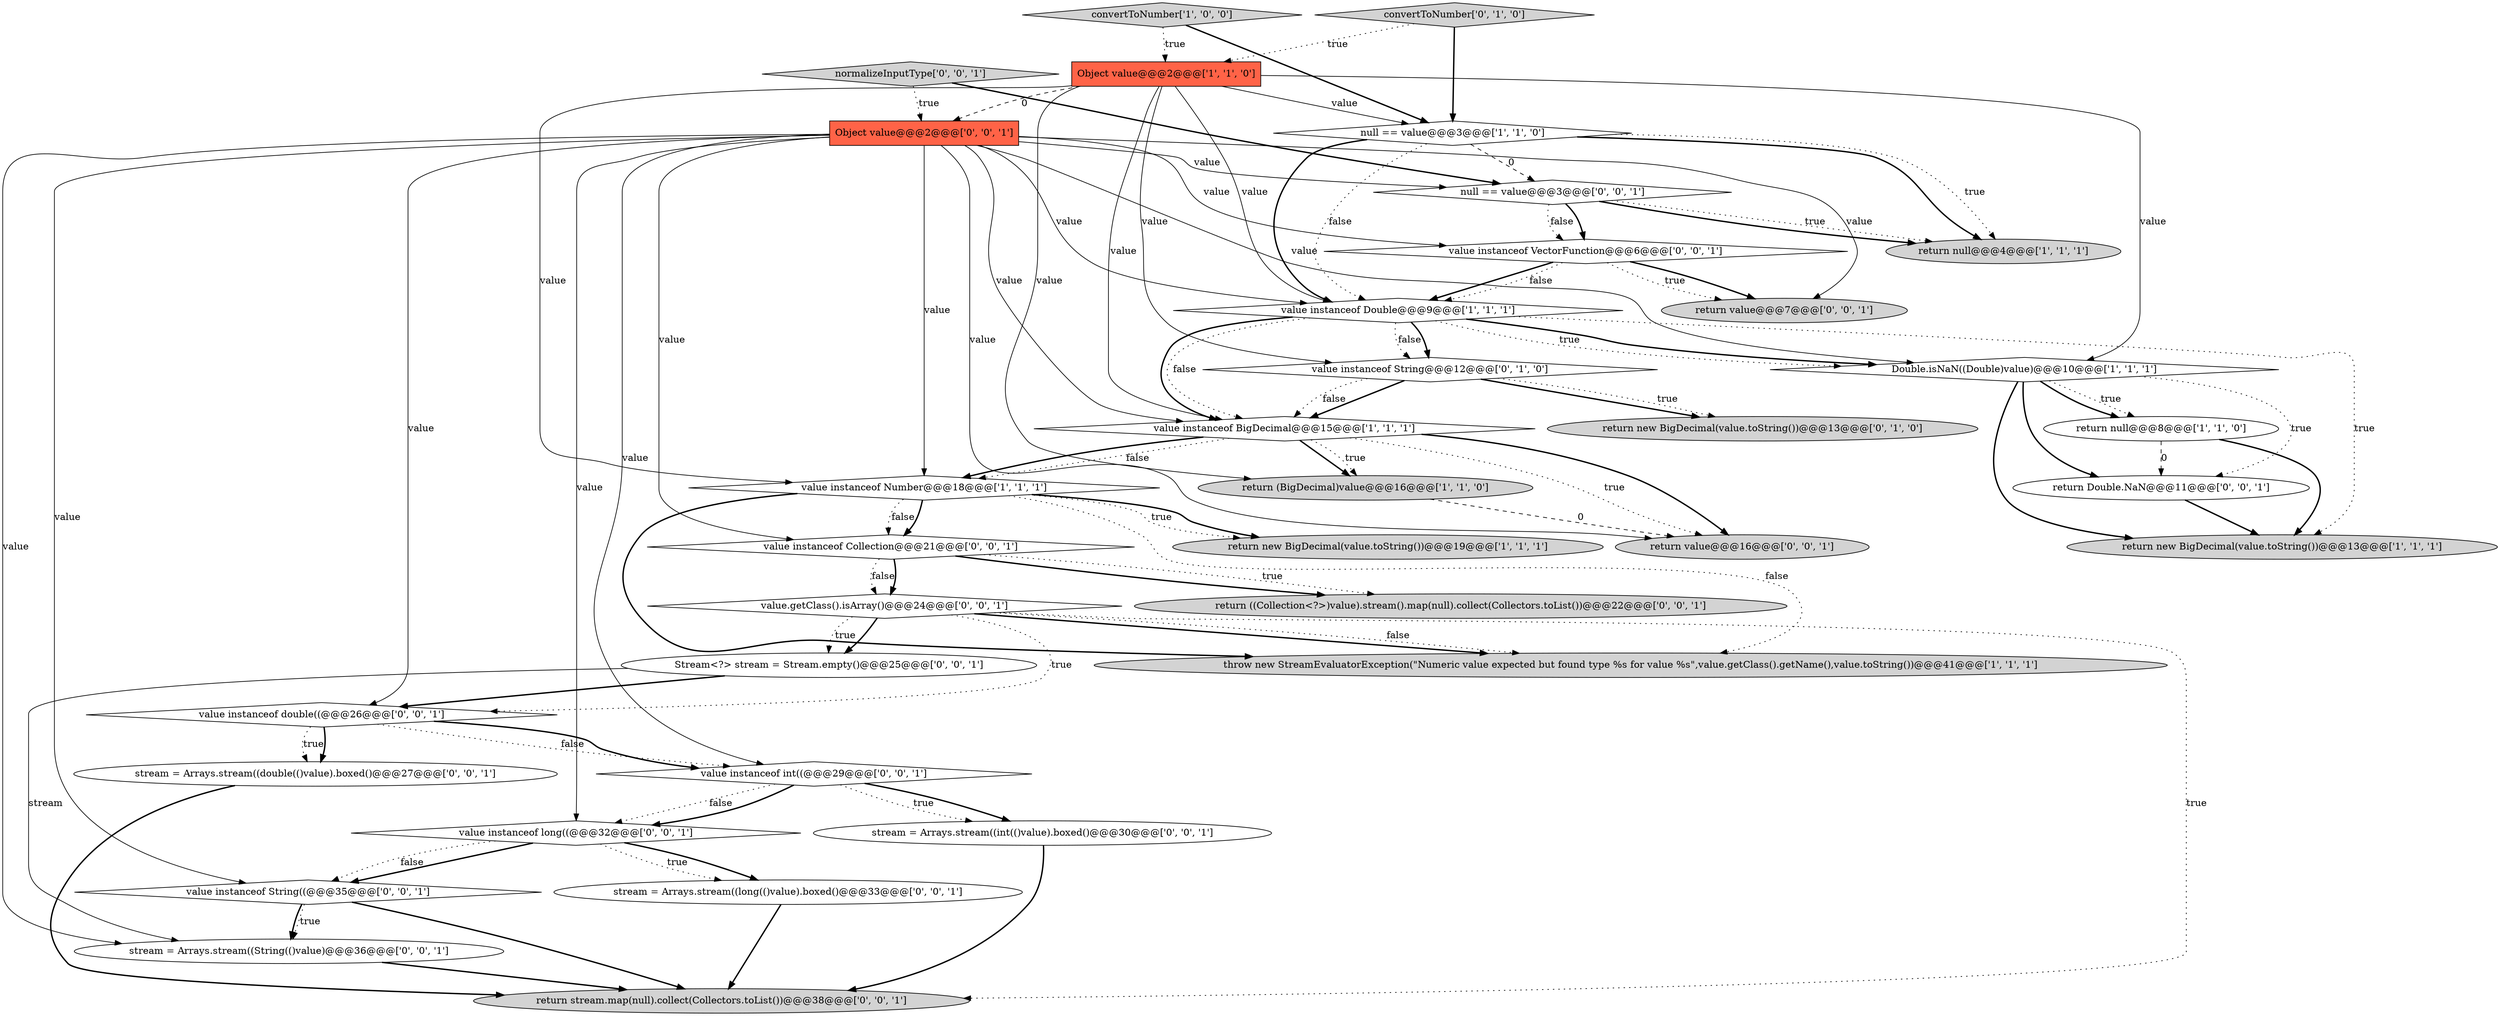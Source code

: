 digraph {
3 [style = filled, label = "throw new StreamEvaluatorException(\"Numeric value expected but found type %s for value %s\",value.getClass().getName(),value.toString())@@@41@@@['1', '1', '1']", fillcolor = lightgray, shape = ellipse image = "AAA0AAABBB1BBB"];
29 [style = filled, label = "value instanceof double((@@@26@@@['0', '0', '1']", fillcolor = white, shape = diamond image = "AAA0AAABBB3BBB"];
33 [style = filled, label = "normalizeInputType['0', '0', '1']", fillcolor = lightgray, shape = diamond image = "AAA0AAABBB3BBB"];
22 [style = filled, label = "return stream.map(null).collect(Collectors.toList())@@@38@@@['0', '0', '1']", fillcolor = lightgray, shape = ellipse image = "AAA0AAABBB3BBB"];
25 [style = filled, label = "value instanceof int((@@@29@@@['0', '0', '1']", fillcolor = white, shape = diamond image = "AAA0AAABBB3BBB"];
12 [style = filled, label = "null == value@@@3@@@['1', '1', '0']", fillcolor = white, shape = diamond image = "AAA0AAABBB1BBB"];
9 [style = filled, label = "return null@@@4@@@['1', '1', '1']", fillcolor = lightgray, shape = ellipse image = "AAA0AAABBB1BBB"];
21 [style = filled, label = "stream = Arrays.stream((int(()value).boxed()@@@30@@@['0', '0', '1']", fillcolor = white, shape = ellipse image = "AAA0AAABBB3BBB"];
18 [style = filled, label = "value instanceof String((@@@35@@@['0', '0', '1']", fillcolor = white, shape = diamond image = "AAA0AAABBB3BBB"];
5 [style = filled, label = "return new BigDecimal(value.toString())@@@13@@@['1', '1', '1']", fillcolor = lightgray, shape = ellipse image = "AAA0AAABBB1BBB"];
8 [style = filled, label = "value instanceof BigDecimal@@@15@@@['1', '1', '1']", fillcolor = white, shape = diamond image = "AAA0AAABBB1BBB"];
15 [style = filled, label = "convertToNumber['0', '1', '0']", fillcolor = lightgray, shape = diamond image = "AAA0AAABBB2BBB"];
17 [style = filled, label = "null == value@@@3@@@['0', '0', '1']", fillcolor = white, shape = diamond image = "AAA0AAABBB3BBB"];
28 [style = filled, label = "return Double.NaN@@@11@@@['0', '0', '1']", fillcolor = white, shape = ellipse image = "AAA0AAABBB3BBB"];
31 [style = filled, label = "value instanceof long((@@@32@@@['0', '0', '1']", fillcolor = white, shape = diamond image = "AAA0AAABBB3BBB"];
16 [style = filled, label = "stream = Arrays.stream((double(()value).boxed()@@@27@@@['0', '0', '1']", fillcolor = white, shape = ellipse image = "AAA0AAABBB3BBB"];
24 [style = filled, label = "value instanceof Collection@@@21@@@['0', '0', '1']", fillcolor = white, shape = diamond image = "AAA0AAABBB3BBB"];
4 [style = filled, label = "return (BigDecimal)value@@@16@@@['1', '1', '0']", fillcolor = lightgray, shape = ellipse image = "AAA0AAABBB1BBB"];
2 [style = filled, label = "convertToNumber['1', '0', '0']", fillcolor = lightgray, shape = diamond image = "AAA0AAABBB1BBB"];
6 [style = filled, label = "return new BigDecimal(value.toString())@@@19@@@['1', '1', '1']", fillcolor = lightgray, shape = ellipse image = "AAA0AAABBB1BBB"];
35 [style = filled, label = "value instanceof VectorFunction@@@6@@@['0', '0', '1']", fillcolor = white, shape = diamond image = "AAA0AAABBB3BBB"];
1 [style = filled, label = "value instanceof Double@@@9@@@['1', '1', '1']", fillcolor = white, shape = diamond image = "AAA0AAABBB1BBB"];
14 [style = filled, label = "value instanceof String@@@12@@@['0', '1', '0']", fillcolor = white, shape = diamond image = "AAA1AAABBB2BBB"];
27 [style = filled, label = "stream = Arrays.stream((String(()value)@@@36@@@['0', '0', '1']", fillcolor = white, shape = ellipse image = "AAA0AAABBB3BBB"];
32 [style = filled, label = "Object value@@@2@@@['0', '0', '1']", fillcolor = tomato, shape = box image = "AAA0AAABBB3BBB"];
0 [style = filled, label = "Object value@@@2@@@['1', '1', '0']", fillcolor = tomato, shape = box image = "AAA0AAABBB1BBB"];
13 [style = filled, label = "return new BigDecimal(value.toString())@@@13@@@['0', '1', '0']", fillcolor = lightgray, shape = ellipse image = "AAA1AAABBB2BBB"];
34 [style = filled, label = "return ((Collection<?>)value).stream().map(null).collect(Collectors.toList())@@@22@@@['0', '0', '1']", fillcolor = lightgray, shape = ellipse image = "AAA0AAABBB3BBB"];
20 [style = filled, label = "stream = Arrays.stream((long(()value).boxed()@@@33@@@['0', '0', '1']", fillcolor = white, shape = ellipse image = "AAA0AAABBB3BBB"];
7 [style = filled, label = "Double.isNaN((Double)value)@@@10@@@['1', '1', '1']", fillcolor = white, shape = diamond image = "AAA0AAABBB1BBB"];
30 [style = filled, label = "Stream<?> stream = Stream.empty()@@@25@@@['0', '0', '1']", fillcolor = white, shape = ellipse image = "AAA0AAABBB3BBB"];
11 [style = filled, label = "value instanceof Number@@@18@@@['1', '1', '1']", fillcolor = white, shape = diamond image = "AAA0AAABBB1BBB"];
23 [style = filled, label = "return value@@@7@@@['0', '0', '1']", fillcolor = lightgray, shape = ellipse image = "AAA0AAABBB3BBB"];
19 [style = filled, label = "value.getClass().isArray()@@@24@@@['0', '0', '1']", fillcolor = white, shape = diamond image = "AAA0AAABBB3BBB"];
26 [style = filled, label = "return value@@@16@@@['0', '0', '1']", fillcolor = lightgray, shape = ellipse image = "AAA0AAABBB3BBB"];
10 [style = filled, label = "return null@@@8@@@['1', '1', '0']", fillcolor = white, shape = ellipse image = "AAA0AAABBB1BBB"];
19->3 [style = bold, label=""];
7->28 [style = bold, label=""];
10->28 [style = dashed, label="0"];
21->22 [style = bold, label=""];
0->1 [style = solid, label="value"];
0->14 [style = solid, label="value"];
33->32 [style = dotted, label="true"];
24->34 [style = dotted, label="true"];
25->21 [style = dotted, label="true"];
33->17 [style = bold, label=""];
12->1 [style = bold, label=""];
31->18 [style = bold, label=""];
11->24 [style = dotted, label="false"];
32->27 [style = solid, label="value"];
1->5 [style = dotted, label="true"];
8->26 [style = dotted, label="true"];
19->22 [style = dotted, label="true"];
14->8 [style = bold, label=""];
1->14 [style = dotted, label="false"];
29->25 [style = dotted, label="false"];
10->5 [style = bold, label=""];
35->23 [style = dotted, label="true"];
25->31 [style = dotted, label="false"];
1->8 [style = dotted, label="false"];
24->19 [style = dotted, label="false"];
29->16 [style = dotted, label="true"];
32->31 [style = solid, label="value"];
8->26 [style = bold, label=""];
0->8 [style = solid, label="value"];
7->10 [style = dotted, label="true"];
1->7 [style = dotted, label="true"];
1->8 [style = bold, label=""];
14->13 [style = bold, label=""];
0->32 [style = dashed, label="0"];
11->6 [style = bold, label=""];
31->18 [style = dotted, label="false"];
1->14 [style = bold, label=""];
35->1 [style = bold, label=""];
12->9 [style = bold, label=""];
25->21 [style = bold, label=""];
12->1 [style = dotted, label="false"];
11->6 [style = dotted, label="true"];
17->9 [style = bold, label=""];
32->11 [style = solid, label="value"];
35->23 [style = bold, label=""];
31->20 [style = dotted, label="true"];
18->27 [style = bold, label=""];
32->29 [style = solid, label="value"];
32->8 [style = solid, label="value"];
0->12 [style = solid, label="value"];
11->3 [style = bold, label=""];
4->26 [style = dashed, label="0"];
32->24 [style = solid, label="value"];
0->11 [style = solid, label="value"];
32->18 [style = solid, label="value"];
8->11 [style = dotted, label="false"];
12->17 [style = dashed, label="0"];
18->22 [style = bold, label=""];
32->35 [style = solid, label="value"];
15->12 [style = bold, label=""];
20->22 [style = bold, label=""];
16->22 [style = bold, label=""];
11->24 [style = bold, label=""];
0->4 [style = solid, label="value"];
29->25 [style = bold, label=""];
17->9 [style = dotted, label="true"];
15->0 [style = dotted, label="true"];
14->13 [style = dotted, label="true"];
29->16 [style = bold, label=""];
11->3 [style = dotted, label="false"];
12->9 [style = dotted, label="true"];
7->28 [style = dotted, label="true"];
19->29 [style = dotted, label="true"];
31->20 [style = bold, label=""];
28->5 [style = bold, label=""];
7->5 [style = bold, label=""];
25->31 [style = bold, label=""];
24->19 [style = bold, label=""];
32->25 [style = solid, label="value"];
1->7 [style = bold, label=""];
19->3 [style = dotted, label="false"];
17->35 [style = bold, label=""];
30->27 [style = solid, label="stream"];
24->34 [style = bold, label=""];
8->4 [style = bold, label=""];
19->30 [style = bold, label=""];
7->10 [style = bold, label=""];
17->35 [style = dotted, label="false"];
27->22 [style = bold, label=""];
0->7 [style = solid, label="value"];
35->1 [style = dotted, label="false"];
8->11 [style = bold, label=""];
32->1 [style = solid, label="value"];
18->27 [style = dotted, label="true"];
32->17 [style = solid, label="value"];
32->7 [style = solid, label="value"];
32->26 [style = solid, label="value"];
14->8 [style = dotted, label="false"];
32->23 [style = solid, label="value"];
2->0 [style = dotted, label="true"];
19->30 [style = dotted, label="true"];
8->4 [style = dotted, label="true"];
2->12 [style = bold, label=""];
30->29 [style = bold, label=""];
}
